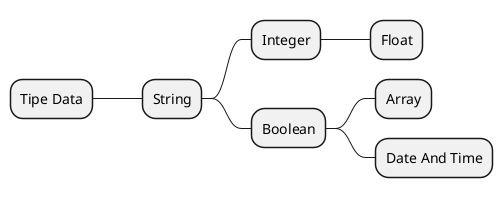 @startmindmap (Tipe Data)
* Tipe Data
** String
*** Integer
**** Float
*** Boolean
**** Array
**** Date And Time
@endmindmap